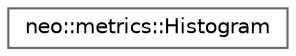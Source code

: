 digraph "Graphical Class Hierarchy"
{
 // LATEX_PDF_SIZE
  bgcolor="transparent";
  edge [fontname=Helvetica,fontsize=10,labelfontname=Helvetica,labelfontsize=10];
  node [fontname=Helvetica,fontsize=10,shape=box,height=0.2,width=0.4];
  rankdir="LR";
  Node0 [id="Node000000",label="neo::metrics::Histogram",height=0.2,width=0.4,color="grey40", fillcolor="white", style="filled",URL="$classneo_1_1metrics_1_1_histogram.html",tooltip="A simple histogram metric."];
}

